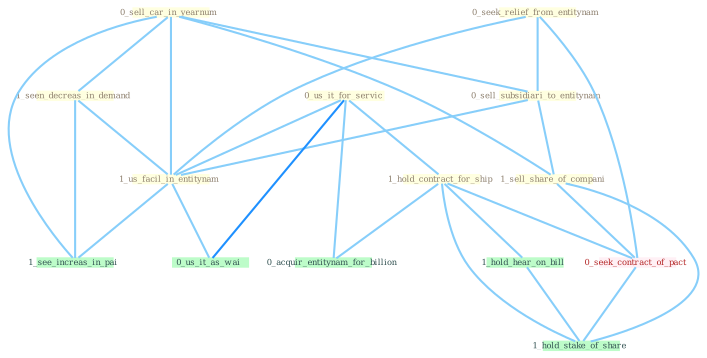 Graph G{ 
    node
    [shape=polygon,style=filled,width=.5,height=.06,color="#BDFCC9",fixedsize=true,fontsize=4,
    fontcolor="#2f4f4f"];
    {node
    [color="#ffffe0", fontcolor="#8b7d6b"] "0_sell_car_in_yearnum " "1_seen_decreas_in_demand " "0_seek_relief_from_entitynam " "0_sell_subsidiari_to_entitynam " "0_us_it_for_servic " "1_us_facil_in_entitynam " "1_sell_share_of_compani " "1_hold_contract_for_ship "}
{node [color="#fff0f5", fontcolor="#b22222"] "0_seek_contract_of_pact "}
edge [color="#B0E2FF"];

	"0_sell_car_in_yearnum " -- "1_seen_decreas_in_demand " [w="1", color="#87cefa" ];
	"0_sell_car_in_yearnum " -- "0_sell_subsidiari_to_entitynam " [w="1", color="#87cefa" ];
	"0_sell_car_in_yearnum " -- "1_us_facil_in_entitynam " [w="1", color="#87cefa" ];
	"0_sell_car_in_yearnum " -- "1_sell_share_of_compani " [w="1", color="#87cefa" ];
	"0_sell_car_in_yearnum " -- "1_see_increas_in_pai " [w="1", color="#87cefa" ];
	"1_seen_decreas_in_demand " -- "1_us_facil_in_entitynam " [w="1", color="#87cefa" ];
	"1_seen_decreas_in_demand " -- "1_see_increas_in_pai " [w="1", color="#87cefa" ];
	"0_seek_relief_from_entitynam " -- "0_sell_subsidiari_to_entitynam " [w="1", color="#87cefa" ];
	"0_seek_relief_from_entitynam " -- "1_us_facil_in_entitynam " [w="1", color="#87cefa" ];
	"0_seek_relief_from_entitynam " -- "0_seek_contract_of_pact " [w="1", color="#87cefa" ];
	"0_sell_subsidiari_to_entitynam " -- "1_us_facil_in_entitynam " [w="1", color="#87cefa" ];
	"0_sell_subsidiari_to_entitynam " -- "1_sell_share_of_compani " [w="1", color="#87cefa" ];
	"0_us_it_for_servic " -- "1_us_facil_in_entitynam " [w="1", color="#87cefa" ];
	"0_us_it_for_servic " -- "1_hold_contract_for_ship " [w="1", color="#87cefa" ];
	"0_us_it_for_servic " -- "0_us_it_as_wai " [w="2", color="#1e90ff" , len=0.8];
	"0_us_it_for_servic " -- "0_acquir_entitynam_for_billion " [w="1", color="#87cefa" ];
	"1_us_facil_in_entitynam " -- "0_us_it_as_wai " [w="1", color="#87cefa" ];
	"1_us_facil_in_entitynam " -- "1_see_increas_in_pai " [w="1", color="#87cefa" ];
	"1_sell_share_of_compani " -- "0_seek_contract_of_pact " [w="1", color="#87cefa" ];
	"1_sell_share_of_compani " -- "1_hold_stake_of_share " [w="1", color="#87cefa" ];
	"1_hold_contract_for_ship " -- "0_seek_contract_of_pact " [w="1", color="#87cefa" ];
	"1_hold_contract_for_ship " -- "0_acquir_entitynam_for_billion " [w="1", color="#87cefa" ];
	"1_hold_contract_for_ship " -- "1_hold_hear_on_bill " [w="1", color="#87cefa" ];
	"1_hold_contract_for_ship " -- "1_hold_stake_of_share " [w="1", color="#87cefa" ];
	"0_seek_contract_of_pact " -- "1_hold_stake_of_share " [w="1", color="#87cefa" ];
	"1_hold_hear_on_bill " -- "1_hold_stake_of_share " [w="1", color="#87cefa" ];
}